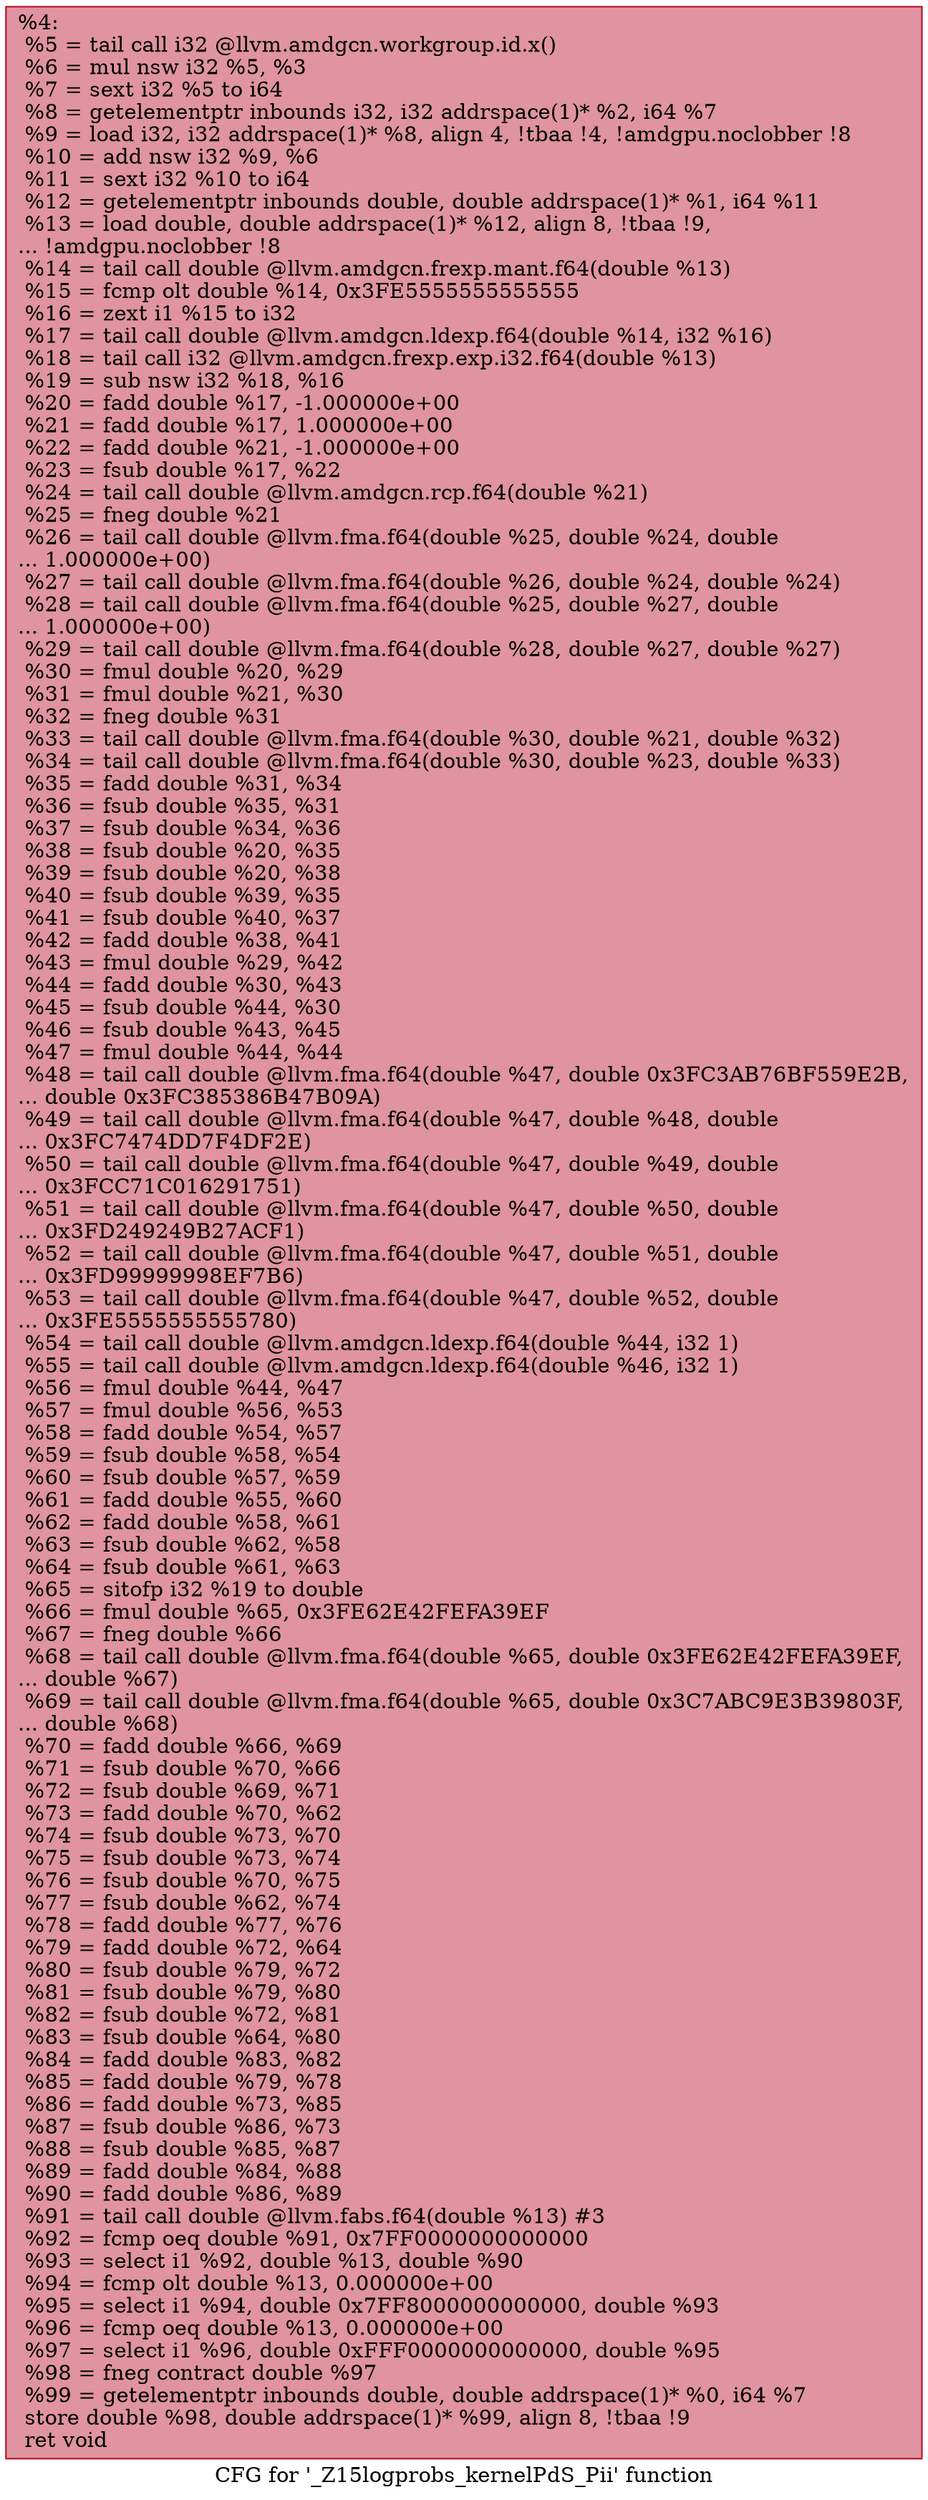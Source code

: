 digraph "CFG for '_Z15logprobs_kernelPdS_Pii' function" {
	label="CFG for '_Z15logprobs_kernelPdS_Pii' function";

	Node0x5871000 [shape=record,color="#b70d28ff", style=filled, fillcolor="#b70d2870",label="{%4:\l  %5 = tail call i32 @llvm.amdgcn.workgroup.id.x()\l  %6 = mul nsw i32 %5, %3\l  %7 = sext i32 %5 to i64\l  %8 = getelementptr inbounds i32, i32 addrspace(1)* %2, i64 %7\l  %9 = load i32, i32 addrspace(1)* %8, align 4, !tbaa !4, !amdgpu.noclobber !8\l  %10 = add nsw i32 %9, %6\l  %11 = sext i32 %10 to i64\l  %12 = getelementptr inbounds double, double addrspace(1)* %1, i64 %11\l  %13 = load double, double addrspace(1)* %12, align 8, !tbaa !9,\l... !amdgpu.noclobber !8\l  %14 = tail call double @llvm.amdgcn.frexp.mant.f64(double %13)\l  %15 = fcmp olt double %14, 0x3FE5555555555555\l  %16 = zext i1 %15 to i32\l  %17 = tail call double @llvm.amdgcn.ldexp.f64(double %14, i32 %16)\l  %18 = tail call i32 @llvm.amdgcn.frexp.exp.i32.f64(double %13)\l  %19 = sub nsw i32 %18, %16\l  %20 = fadd double %17, -1.000000e+00\l  %21 = fadd double %17, 1.000000e+00\l  %22 = fadd double %21, -1.000000e+00\l  %23 = fsub double %17, %22\l  %24 = tail call double @llvm.amdgcn.rcp.f64(double %21)\l  %25 = fneg double %21\l  %26 = tail call double @llvm.fma.f64(double %25, double %24, double\l... 1.000000e+00)\l  %27 = tail call double @llvm.fma.f64(double %26, double %24, double %24)\l  %28 = tail call double @llvm.fma.f64(double %25, double %27, double\l... 1.000000e+00)\l  %29 = tail call double @llvm.fma.f64(double %28, double %27, double %27)\l  %30 = fmul double %20, %29\l  %31 = fmul double %21, %30\l  %32 = fneg double %31\l  %33 = tail call double @llvm.fma.f64(double %30, double %21, double %32)\l  %34 = tail call double @llvm.fma.f64(double %30, double %23, double %33)\l  %35 = fadd double %31, %34\l  %36 = fsub double %35, %31\l  %37 = fsub double %34, %36\l  %38 = fsub double %20, %35\l  %39 = fsub double %20, %38\l  %40 = fsub double %39, %35\l  %41 = fsub double %40, %37\l  %42 = fadd double %38, %41\l  %43 = fmul double %29, %42\l  %44 = fadd double %30, %43\l  %45 = fsub double %44, %30\l  %46 = fsub double %43, %45\l  %47 = fmul double %44, %44\l  %48 = tail call double @llvm.fma.f64(double %47, double 0x3FC3AB76BF559E2B,\l... double 0x3FC385386B47B09A)\l  %49 = tail call double @llvm.fma.f64(double %47, double %48, double\l... 0x3FC7474DD7F4DF2E)\l  %50 = tail call double @llvm.fma.f64(double %47, double %49, double\l... 0x3FCC71C016291751)\l  %51 = tail call double @llvm.fma.f64(double %47, double %50, double\l... 0x3FD249249B27ACF1)\l  %52 = tail call double @llvm.fma.f64(double %47, double %51, double\l... 0x3FD99999998EF7B6)\l  %53 = tail call double @llvm.fma.f64(double %47, double %52, double\l... 0x3FE5555555555780)\l  %54 = tail call double @llvm.amdgcn.ldexp.f64(double %44, i32 1)\l  %55 = tail call double @llvm.amdgcn.ldexp.f64(double %46, i32 1)\l  %56 = fmul double %44, %47\l  %57 = fmul double %56, %53\l  %58 = fadd double %54, %57\l  %59 = fsub double %58, %54\l  %60 = fsub double %57, %59\l  %61 = fadd double %55, %60\l  %62 = fadd double %58, %61\l  %63 = fsub double %62, %58\l  %64 = fsub double %61, %63\l  %65 = sitofp i32 %19 to double\l  %66 = fmul double %65, 0x3FE62E42FEFA39EF\l  %67 = fneg double %66\l  %68 = tail call double @llvm.fma.f64(double %65, double 0x3FE62E42FEFA39EF,\l... double %67)\l  %69 = tail call double @llvm.fma.f64(double %65, double 0x3C7ABC9E3B39803F,\l... double %68)\l  %70 = fadd double %66, %69\l  %71 = fsub double %70, %66\l  %72 = fsub double %69, %71\l  %73 = fadd double %70, %62\l  %74 = fsub double %73, %70\l  %75 = fsub double %73, %74\l  %76 = fsub double %70, %75\l  %77 = fsub double %62, %74\l  %78 = fadd double %77, %76\l  %79 = fadd double %72, %64\l  %80 = fsub double %79, %72\l  %81 = fsub double %79, %80\l  %82 = fsub double %72, %81\l  %83 = fsub double %64, %80\l  %84 = fadd double %83, %82\l  %85 = fadd double %79, %78\l  %86 = fadd double %73, %85\l  %87 = fsub double %86, %73\l  %88 = fsub double %85, %87\l  %89 = fadd double %84, %88\l  %90 = fadd double %86, %89\l  %91 = tail call double @llvm.fabs.f64(double %13) #3\l  %92 = fcmp oeq double %91, 0x7FF0000000000000\l  %93 = select i1 %92, double %13, double %90\l  %94 = fcmp olt double %13, 0.000000e+00\l  %95 = select i1 %94, double 0x7FF8000000000000, double %93\l  %96 = fcmp oeq double %13, 0.000000e+00\l  %97 = select i1 %96, double 0xFFF0000000000000, double %95\l  %98 = fneg contract double %97\l  %99 = getelementptr inbounds double, double addrspace(1)* %0, i64 %7\l  store double %98, double addrspace(1)* %99, align 8, !tbaa !9\l  ret void\l}"];
}
